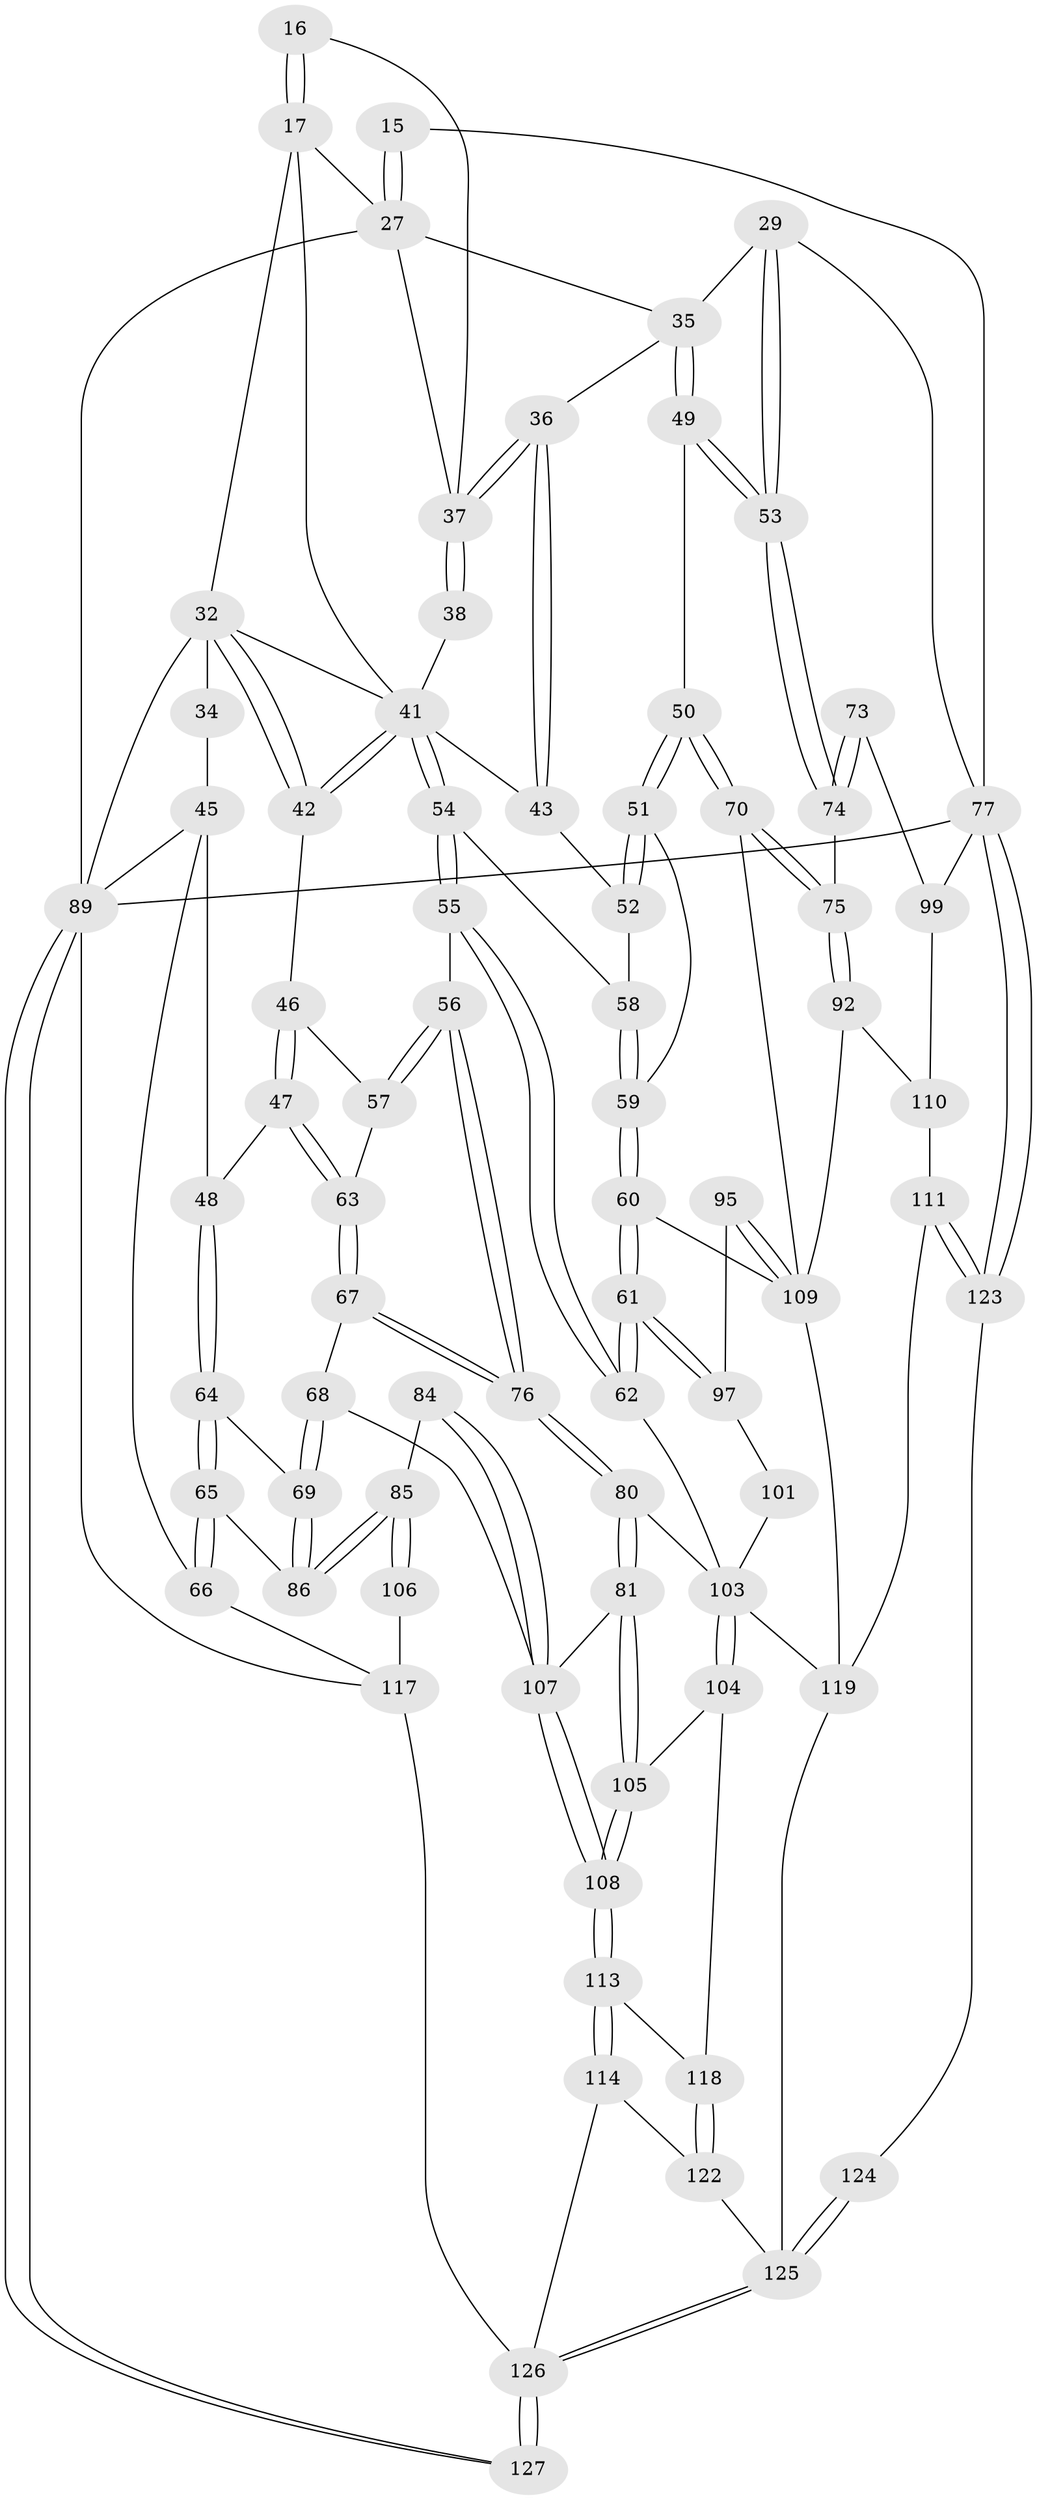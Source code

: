 // original degree distribution, {3: 0.015748031496062992, 4: 0.25984251968503935, 5: 0.4881889763779528, 6: 0.23622047244094488}
// Generated by graph-tools (version 1.1) at 2025/04/03/04/25 22:04:28]
// undirected, 76 vertices, 176 edges
graph export_dot {
graph [start="1"]
  node [color=gray90,style=filled];
  15 [pos="+0.8518075002874702+0.1550472316047312",super="+14"];
  16 [pos="+0.501197787932993+0.13747376638700085"];
  17 [pos="+0.45866469225154616+0.13652929999186914",super="+5+6+8"];
  27 [pos="+0.7350594163848726+0.16618981254797124",super="+18+11"];
  29 [pos="+0.968032816065263+0.3251576380855344"];
  32 [pos="+0.282670499554746+0.28299821306751055",super="+22+26"];
  34 [pos="+0.07813958148437443+0.3154640471171455",super="+33+25"];
  35 [pos="+0.6884087895446788+0.3270160306409987",super="+30"];
  36 [pos="+0.676068092224755+0.31652061493734845"];
  37 [pos="+0.6748943602321348+0.3133080027565797",super="+19+20"];
  38 [pos="+0.5762014458608365+0.25885666177855643"];
  41 [pos="+0.5011419209974796+0.3903772863433521",super="+40"];
  42 [pos="+0.2902929802058039+0.3304327324238859"];
  43 [pos="+0.5647070942836427+0.37771783039897483"];
  45 [pos="+0.07464775203720939+0.3189573668632667",super="+44"];
  46 [pos="+0.2893255349112003+0.33531475245927417"];
  47 [pos="+0.1569638607270231+0.440685006463508"];
  48 [pos="+0.1369252191544882+0.4393509969677268"];
  49 [pos="+0.7098054509110433+0.42901934210518206"];
  50 [pos="+0.6674619274811957+0.4565761288141904"];
  51 [pos="+0.6575769823496675+0.4544191381386985"];
  52 [pos="+0.6321872910340155+0.43736037192040783"];
  53 [pos="+0.8469786098546801+0.4912995004731626"];
  54 [pos="+0.5007098607945762+0.39377080415464005"];
  55 [pos="+0.4215122055537339+0.5188301512118625"];
  56 [pos="+0.3542791698102899+0.5153801619539924"];
  57 [pos="+0.3125834421894867+0.4196332469770247"];
  58 [pos="+0.5448917191157413+0.44661122555849603"];
  59 [pos="+0.5662109499983815+0.478766394072009"];
  60 [pos="+0.5632210024079192+0.5892413116036377"];
  61 [pos="+0.5315204296718357+0.6038532297081912"];
  62 [pos="+0.48191403546680367+0.5807877341115716"];
  63 [pos="+0.19606547110791067+0.4985936613571691"];
  64 [pos="+0.0504877050767955+0.5060760774690999"];
  65 [pos="+0+0.4991904876900971"];
  66 [pos="+0+0.4842133513987433"];
  67 [pos="+0.20275276573618806+0.516586658219301"];
  68 [pos="+0.10243701058773667+0.557294827950876"];
  69 [pos="+0.09794677049430511+0.5555347988603813"];
  70 [pos="+0.6416555692164233+0.5586573326392604"];
  73 [pos="+1+0.6811532788911354"];
  74 [pos="+0.8460238009984653+0.5511700089089094"];
  75 [pos="+0.8240770153376691+0.5759538856134885"];
  76 [pos="+0.2742356853387189+0.5963142371627365"];
  77 [pos="+1+1",super="+12+31"];
  80 [pos="+0.26947339751147226+0.612593465746201"];
  81 [pos="+0.26217783493868474+0.6203636969739819"];
  84 [pos="+0.1415825746467234+0.7192370294936807"];
  85 [pos="+0.09955639682298142+0.7215674880228087"];
  86 [pos="+0.06639684827234907+0.6634408399441194"];
  89 [pos="+0+1",super="+3"];
  92 [pos="+0.7857352914142682+0.6751267028057405"];
  95 [pos="+0.5711239006297674+0.7651558807792247"];
  97 [pos="+0.5283734574371592+0.6686584543795934",super="+96"];
  99 [pos="+0.8645674375116209+0.798994211215113",super="+79+72+78"];
  101 [pos="+0.4025446191848083+0.7717560550763506",super="+98"];
  103 [pos="+0.38804693754640257+0.7826462824690744",super="+91+102+90"];
  104 [pos="+0.3356152453456724+0.7816901508947954"];
  105 [pos="+0.30867496317047544+0.7620790567642592"];
  106 [pos="+0.05898165551174717+0.7520463668254935"];
  107 [pos="+0.15330832896577798+0.7202778998039351",super="+82+83"];
  108 [pos="+0.1908685194720066+0.7833960367279945"];
  109 [pos="+0.6159646622222003+0.873138630366157",super="+93+94"];
  110 [pos="+0.8388130372126336+0.8412199309322751",super="+100"];
  111 [pos="+0.6453982651788492+1"];
  113 [pos="+0.1937651751760216+0.8003250416561809"];
  114 [pos="+0.19732678784194738+0.8706924393329097"];
  117 [pos="+0.06767833750052936+0.8681418239984217",super="+88+87"];
  118 [pos="+0.3103456456507283+0.8123554734786169"];
  119 [pos="+0.42183975919010186+0.8595039316669824",super="+112"];
  122 [pos="+0.26776067509035045+0.9005848685954203"];
  123 [pos="+0.6483905131219025+1"];
  124 [pos="+0.423347169212304+1"];
  125 [pos="+0.2763402637737504+1",super="+121+120"];
  126 [pos="+0.2254368831404695+1",super="+115+116"];
  127 [pos="+0+1"];
  15 -- 27 [weight=3];
  15 -- 27;
  15 -- 77 [weight=2];
  16 -- 17 [weight=2];
  16 -- 17;
  16 -- 37;
  17 -- 27;
  17 -- 32;
  17 -- 41;
  27 -- 89 [weight=2];
  27 -- 35;
  27 -- 37;
  29 -- 53;
  29 -- 53;
  29 -- 35;
  29 -- 77;
  32 -- 42;
  32 -- 42;
  32 -- 34 [weight=3];
  32 -- 89;
  32 -- 41;
  34 -- 45 [weight=2];
  35 -- 36;
  35 -- 49;
  35 -- 49;
  36 -- 37;
  36 -- 37;
  36 -- 43;
  36 -- 43;
  37 -- 38 [weight=2];
  37 -- 38;
  38 -- 41;
  41 -- 42;
  41 -- 42;
  41 -- 54;
  41 -- 54;
  41 -- 43;
  42 -- 46;
  43 -- 52;
  45 -- 48;
  45 -- 89;
  45 -- 66;
  46 -- 47;
  46 -- 47;
  46 -- 57;
  47 -- 48;
  47 -- 63;
  47 -- 63;
  48 -- 64;
  48 -- 64;
  49 -- 50;
  49 -- 53;
  49 -- 53;
  50 -- 51;
  50 -- 51;
  50 -- 70;
  50 -- 70;
  51 -- 52;
  51 -- 52;
  51 -- 59;
  52 -- 58;
  53 -- 74;
  53 -- 74;
  54 -- 55;
  54 -- 55;
  54 -- 58;
  55 -- 56;
  55 -- 62;
  55 -- 62;
  56 -- 57;
  56 -- 57;
  56 -- 76;
  56 -- 76;
  57 -- 63;
  58 -- 59;
  58 -- 59;
  59 -- 60;
  59 -- 60;
  60 -- 61;
  60 -- 61;
  60 -- 109;
  61 -- 62;
  61 -- 62;
  61 -- 97;
  61 -- 97;
  62 -- 103;
  63 -- 67;
  63 -- 67;
  64 -- 65;
  64 -- 65;
  64 -- 69;
  65 -- 66;
  65 -- 66;
  65 -- 86;
  66 -- 117;
  67 -- 68;
  67 -- 76;
  67 -- 76;
  68 -- 69;
  68 -- 69;
  68 -- 107;
  69 -- 86;
  69 -- 86;
  70 -- 75;
  70 -- 75;
  70 -- 109;
  73 -- 74;
  73 -- 74;
  73 -- 99 [weight=2];
  74 -- 75;
  75 -- 92;
  75 -- 92;
  76 -- 80;
  76 -- 80;
  77 -- 123;
  77 -- 123;
  77 -- 89 [weight=2];
  77 -- 99 [weight=2];
  80 -- 81;
  80 -- 81;
  80 -- 103;
  81 -- 105;
  81 -- 105;
  81 -- 107;
  84 -- 85;
  84 -- 107 [weight=2];
  84 -- 107;
  85 -- 86;
  85 -- 86;
  85 -- 106;
  85 -- 106;
  89 -- 127;
  89 -- 127;
  89 -- 117;
  92 -- 109;
  92 -- 110;
  95 -- 109 [weight=2];
  95 -- 109;
  95 -- 97;
  97 -- 101 [weight=2];
  99 -- 110 [weight=2];
  101 -- 103 [weight=2];
  103 -- 104;
  103 -- 104;
  103 -- 119;
  104 -- 105;
  104 -- 118;
  105 -- 108;
  105 -- 108;
  106 -- 117 [weight=2];
  107 -- 108;
  107 -- 108;
  108 -- 113;
  108 -- 113;
  109 -- 119;
  110 -- 111;
  111 -- 123;
  111 -- 123;
  111 -- 119;
  113 -- 114;
  113 -- 114;
  113 -- 118;
  114 -- 122;
  114 -- 126;
  117 -- 126;
  118 -- 122;
  118 -- 122;
  119 -- 125;
  122 -- 125;
  123 -- 124;
  124 -- 125 [weight=2];
  124 -- 125;
  125 -- 126;
  125 -- 126;
  126 -- 127 [weight=2];
  126 -- 127;
}
